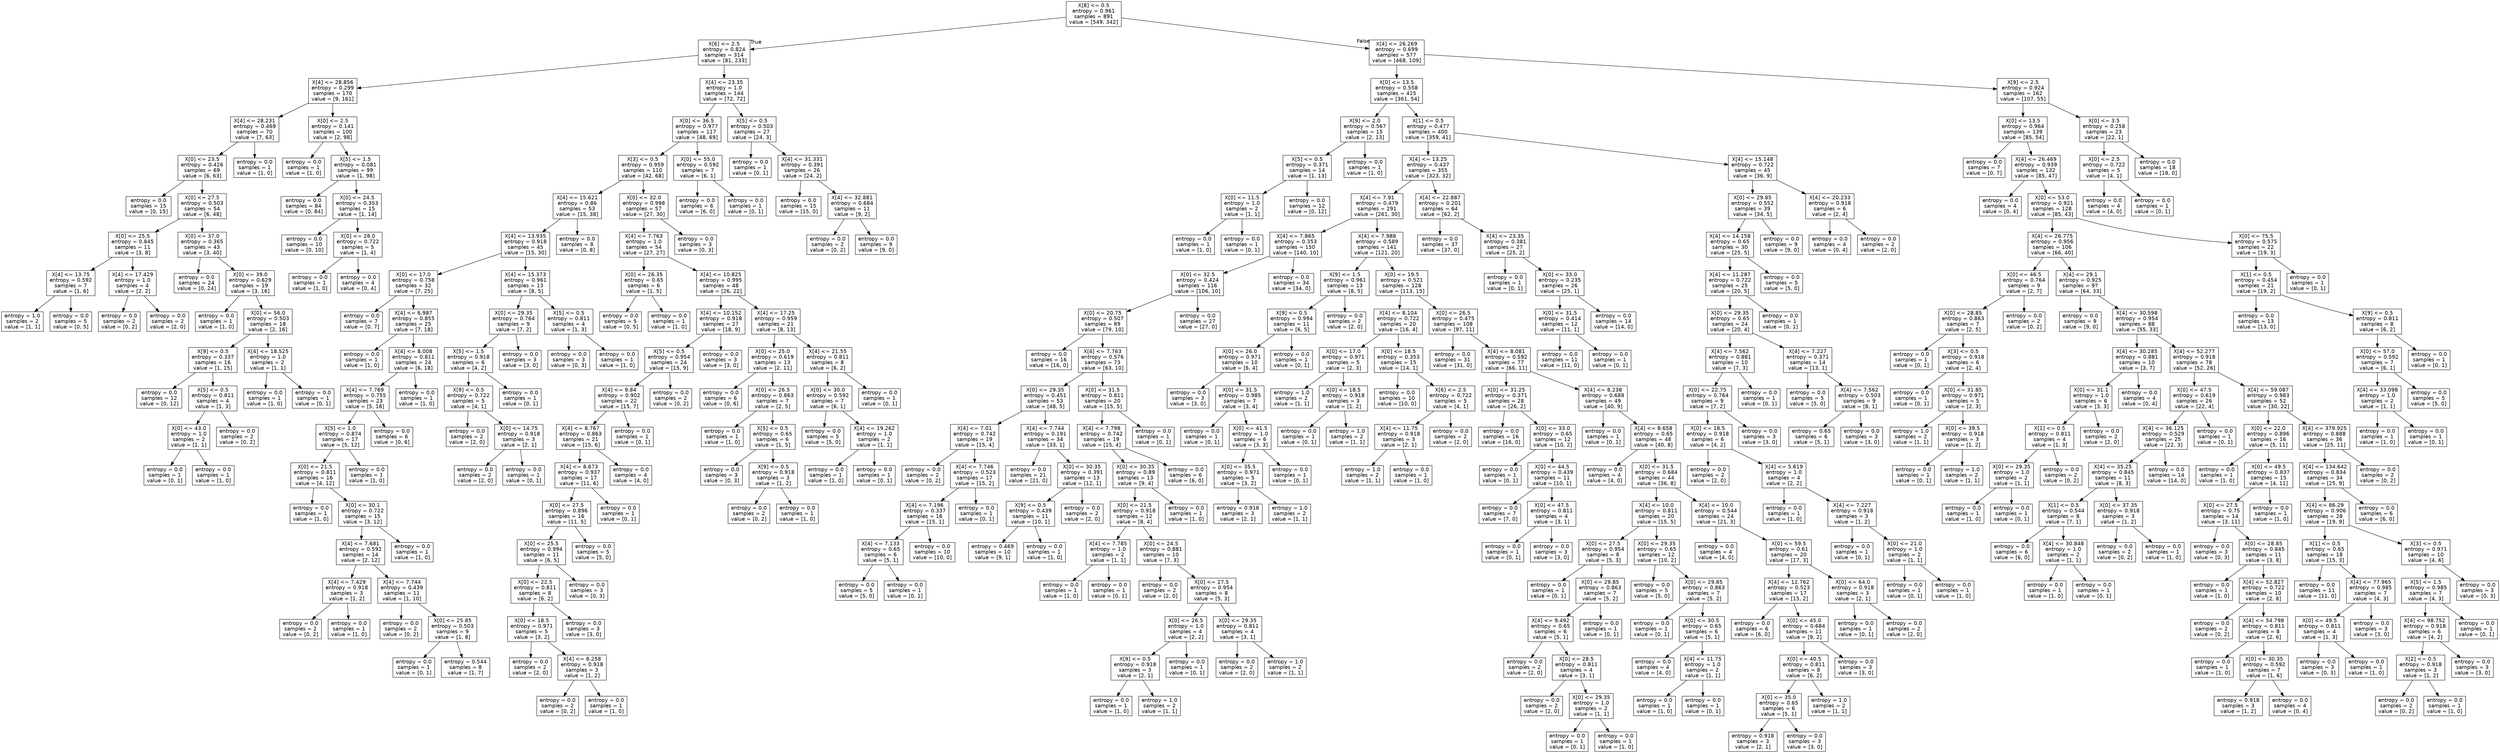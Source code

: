 digraph Tree {
node [shape=box, fontname="helvetica"] ;
edge [fontname="helvetica"] ;
0 [label="X[8] <= 0.5\nentropy = 0.961\nsamples = 891\nvalue = [549, 342]"] ;
1 [label="X[6] <= 2.5\nentropy = 0.824\nsamples = 314\nvalue = [81, 233]"] ;
0 -> 1 [labeldistance=2.5, labelangle=45, headlabel="True"] ;
2 [label="X[4] <= 28.856\nentropy = 0.299\nsamples = 170\nvalue = [9, 161]"] ;
1 -> 2 ;
3 [label="X[4] <= 28.231\nentropy = 0.469\nsamples = 70\nvalue = [7, 63]"] ;
2 -> 3 ;
4 [label="X[0] <= 23.5\nentropy = 0.426\nsamples = 69\nvalue = [6, 63]"] ;
3 -> 4 ;
5 [label="entropy = 0.0\nsamples = 15\nvalue = [0, 15]"] ;
4 -> 5 ;
6 [label="X[0] <= 27.5\nentropy = 0.503\nsamples = 54\nvalue = [6, 48]"] ;
4 -> 6 ;
7 [label="X[0] <= 25.5\nentropy = 0.845\nsamples = 11\nvalue = [3, 8]"] ;
6 -> 7 ;
8 [label="X[4] <= 13.75\nentropy = 0.592\nsamples = 7\nvalue = [1, 6]"] ;
7 -> 8 ;
9 [label="entropy = 1.0\nsamples = 2\nvalue = [1, 1]"] ;
8 -> 9 ;
10 [label="entropy = 0.0\nsamples = 5\nvalue = [0, 5]"] ;
8 -> 10 ;
11 [label="X[4] <= 17.429\nentropy = 1.0\nsamples = 4\nvalue = [2, 2]"] ;
7 -> 11 ;
12 [label="entropy = 0.0\nsamples = 2\nvalue = [0, 2]"] ;
11 -> 12 ;
13 [label="entropy = 0.0\nsamples = 2\nvalue = [2, 0]"] ;
11 -> 13 ;
14 [label="X[0] <= 37.0\nentropy = 0.365\nsamples = 43\nvalue = [3, 40]"] ;
6 -> 14 ;
15 [label="entropy = 0.0\nsamples = 24\nvalue = [0, 24]"] ;
14 -> 15 ;
16 [label="X[0] <= 39.0\nentropy = 0.629\nsamples = 19\nvalue = [3, 16]"] ;
14 -> 16 ;
17 [label="entropy = 0.0\nsamples = 1\nvalue = [1, 0]"] ;
16 -> 17 ;
18 [label="X[0] <= 56.0\nentropy = 0.503\nsamples = 18\nvalue = [2, 16]"] ;
16 -> 18 ;
19 [label="X[9] <= 0.5\nentropy = 0.337\nsamples = 16\nvalue = [1, 15]"] ;
18 -> 19 ;
20 [label="entropy = 0.0\nsamples = 12\nvalue = [0, 12]"] ;
19 -> 20 ;
21 [label="X[5] <= 0.5\nentropy = 0.811\nsamples = 4\nvalue = [1, 3]"] ;
19 -> 21 ;
22 [label="X[0] <= 43.0\nentropy = 1.0\nsamples = 2\nvalue = [1, 1]"] ;
21 -> 22 ;
23 [label="entropy = 0.0\nsamples = 1\nvalue = [0, 1]"] ;
22 -> 23 ;
24 [label="entropy = 0.0\nsamples = 1\nvalue = [1, 0]"] ;
22 -> 24 ;
25 [label="entropy = 0.0\nsamples = 2\nvalue = [0, 2]"] ;
21 -> 25 ;
26 [label="X[4] <= 18.525\nentropy = 1.0\nsamples = 2\nvalue = [1, 1]"] ;
18 -> 26 ;
27 [label="entropy = 0.0\nsamples = 1\nvalue = [1, 0]"] ;
26 -> 27 ;
28 [label="entropy = 0.0\nsamples = 1\nvalue = [0, 1]"] ;
26 -> 28 ;
29 [label="entropy = 0.0\nsamples = 1\nvalue = [1, 0]"] ;
3 -> 29 ;
30 [label="X[0] <= 2.5\nentropy = 0.141\nsamples = 100\nvalue = [2, 98]"] ;
2 -> 30 ;
31 [label="entropy = 0.0\nsamples = 1\nvalue = [1, 0]"] ;
30 -> 31 ;
32 [label="X[5] <= 1.5\nentropy = 0.081\nsamples = 99\nvalue = [1, 98]"] ;
30 -> 32 ;
33 [label="entropy = 0.0\nsamples = 84\nvalue = [0, 84]"] ;
32 -> 33 ;
34 [label="X[0] <= 24.5\nentropy = 0.353\nsamples = 15\nvalue = [1, 14]"] ;
32 -> 34 ;
35 [label="entropy = 0.0\nsamples = 10\nvalue = [0, 10]"] ;
34 -> 35 ;
36 [label="X[0] <= 28.0\nentropy = 0.722\nsamples = 5\nvalue = [1, 4]"] ;
34 -> 36 ;
37 [label="entropy = 0.0\nsamples = 1\nvalue = [1, 0]"] ;
36 -> 37 ;
38 [label="entropy = 0.0\nsamples = 4\nvalue = [0, 4]"] ;
36 -> 38 ;
39 [label="X[4] <= 23.35\nentropy = 1.0\nsamples = 144\nvalue = [72, 72]"] ;
1 -> 39 ;
40 [label="X[0] <= 36.5\nentropy = 0.977\nsamples = 117\nvalue = [48, 69]"] ;
39 -> 40 ;
41 [label="X[3] <= 0.5\nentropy = 0.959\nsamples = 110\nvalue = [42, 68]"] ;
40 -> 41 ;
42 [label="X[4] <= 15.621\nentropy = 0.86\nsamples = 53\nvalue = [15, 38]"] ;
41 -> 42 ;
43 [label="X[4] <= 13.935\nentropy = 0.918\nsamples = 45\nvalue = [15, 30]"] ;
42 -> 43 ;
44 [label="X[0] <= 17.0\nentropy = 0.758\nsamples = 32\nvalue = [7, 25]"] ;
43 -> 44 ;
45 [label="entropy = 0.0\nsamples = 7\nvalue = [0, 7]"] ;
44 -> 45 ;
46 [label="X[4] <= 6.987\nentropy = 0.855\nsamples = 25\nvalue = [7, 18]"] ;
44 -> 46 ;
47 [label="entropy = 0.0\nsamples = 1\nvalue = [1, 0]"] ;
46 -> 47 ;
48 [label="X[4] <= 8.008\nentropy = 0.811\nsamples = 24\nvalue = [6, 18]"] ;
46 -> 48 ;
49 [label="X[4] <= 7.769\nentropy = 0.755\nsamples = 23\nvalue = [5, 18]"] ;
48 -> 49 ;
50 [label="X[5] <= 1.0\nentropy = 0.874\nsamples = 17\nvalue = [5, 12]"] ;
49 -> 50 ;
51 [label="X[0] <= 21.5\nentropy = 0.811\nsamples = 16\nvalue = [4, 12]"] ;
50 -> 51 ;
52 [label="entropy = 0.0\nsamples = 1\nvalue = [1, 0]"] ;
51 -> 52 ;
53 [label="X[0] <= 30.1\nentropy = 0.722\nsamples = 15\nvalue = [3, 12]"] ;
51 -> 53 ;
54 [label="X[4] <= 7.681\nentropy = 0.592\nsamples = 14\nvalue = [2, 12]"] ;
53 -> 54 ;
55 [label="X[4] <= 7.429\nentropy = 0.918\nsamples = 3\nvalue = [1, 2]"] ;
54 -> 55 ;
56 [label="entropy = 0.0\nsamples = 2\nvalue = [0, 2]"] ;
55 -> 56 ;
57 [label="entropy = 0.0\nsamples = 1\nvalue = [1, 0]"] ;
55 -> 57 ;
58 [label="X[4] <= 7.744\nentropy = 0.439\nsamples = 11\nvalue = [1, 10]"] ;
54 -> 58 ;
59 [label="entropy = 0.0\nsamples = 2\nvalue = [0, 2]"] ;
58 -> 59 ;
60 [label="X[0] <= 25.85\nentropy = 0.503\nsamples = 9\nvalue = [1, 8]"] ;
58 -> 60 ;
61 [label="entropy = 0.0\nsamples = 1\nvalue = [0, 1]"] ;
60 -> 61 ;
62 [label="entropy = 0.544\nsamples = 8\nvalue = [1, 7]"] ;
60 -> 62 ;
63 [label="entropy = 0.0\nsamples = 1\nvalue = [1, 0]"] ;
53 -> 63 ;
64 [label="entropy = 0.0\nsamples = 1\nvalue = [1, 0]"] ;
50 -> 64 ;
65 [label="entropy = 0.0\nsamples = 6\nvalue = [0, 6]"] ;
49 -> 65 ;
66 [label="entropy = 0.0\nsamples = 1\nvalue = [1, 0]"] ;
48 -> 66 ;
67 [label="X[4] <= 15.373\nentropy = 0.961\nsamples = 13\nvalue = [8, 5]"] ;
43 -> 67 ;
68 [label="X[0] <= 29.35\nentropy = 0.764\nsamples = 9\nvalue = [7, 2]"] ;
67 -> 68 ;
69 [label="X[5] <= 1.5\nentropy = 0.918\nsamples = 6\nvalue = [4, 2]"] ;
68 -> 69 ;
70 [label="X[9] <= 0.5\nentropy = 0.722\nsamples = 5\nvalue = [4, 1]"] ;
69 -> 70 ;
71 [label="entropy = 0.0\nsamples = 2\nvalue = [2, 0]"] ;
70 -> 71 ;
72 [label="X[0] <= 14.75\nentropy = 0.918\nsamples = 3\nvalue = [2, 1]"] ;
70 -> 72 ;
73 [label="entropy = 0.0\nsamples = 2\nvalue = [2, 0]"] ;
72 -> 73 ;
74 [label="entropy = 0.0\nsamples = 1\nvalue = [0, 1]"] ;
72 -> 74 ;
75 [label="entropy = 0.0\nsamples = 1\nvalue = [0, 1]"] ;
69 -> 75 ;
76 [label="entropy = 0.0\nsamples = 3\nvalue = [3, 0]"] ;
68 -> 76 ;
77 [label="X[5] <= 0.5\nentropy = 0.811\nsamples = 4\nvalue = [1, 3]"] ;
67 -> 77 ;
78 [label="entropy = 0.0\nsamples = 3\nvalue = [0, 3]"] ;
77 -> 78 ;
79 [label="entropy = 0.0\nsamples = 1\nvalue = [1, 0]"] ;
77 -> 79 ;
80 [label="entropy = 0.0\nsamples = 8\nvalue = [0, 8]"] ;
42 -> 80 ;
81 [label="X[0] <= 32.0\nentropy = 0.998\nsamples = 57\nvalue = [27, 30]"] ;
41 -> 81 ;
82 [label="X[4] <= 7.763\nentropy = 1.0\nsamples = 54\nvalue = [27, 27]"] ;
81 -> 82 ;
83 [label="X[0] <= 26.35\nentropy = 0.65\nsamples = 6\nvalue = [1, 5]"] ;
82 -> 83 ;
84 [label="entropy = 0.0\nsamples = 5\nvalue = [0, 5]"] ;
83 -> 84 ;
85 [label="entropy = 0.0\nsamples = 1\nvalue = [1, 0]"] ;
83 -> 85 ;
86 [label="X[4] <= 10.825\nentropy = 0.995\nsamples = 48\nvalue = [26, 22]"] ;
82 -> 86 ;
87 [label="X[4] <= 10.152\nentropy = 0.918\nsamples = 27\nvalue = [18, 9]"] ;
86 -> 87 ;
88 [label="X[5] <= 0.5\nentropy = 0.954\nsamples = 24\nvalue = [15, 9]"] ;
87 -> 88 ;
89 [label="X[4] <= 9.84\nentropy = 0.902\nsamples = 22\nvalue = [15, 7]"] ;
88 -> 89 ;
90 [label="X[4] <= 8.767\nentropy = 0.863\nsamples = 21\nvalue = [15, 6]"] ;
89 -> 90 ;
91 [label="X[4] <= 8.673\nentropy = 0.937\nsamples = 17\nvalue = [11, 6]"] ;
90 -> 91 ;
92 [label="X[0] <= 27.5\nentropy = 0.896\nsamples = 16\nvalue = [11, 5]"] ;
91 -> 92 ;
93 [label="X[0] <= 25.5\nentropy = 0.994\nsamples = 11\nvalue = [6, 5]"] ;
92 -> 93 ;
94 [label="X[0] <= 22.5\nentropy = 0.811\nsamples = 8\nvalue = [6, 2]"] ;
93 -> 94 ;
95 [label="X[0] <= 18.5\nentropy = 0.971\nsamples = 5\nvalue = [3, 2]"] ;
94 -> 95 ;
96 [label="entropy = 0.0\nsamples = 2\nvalue = [2, 0]"] ;
95 -> 96 ;
97 [label="X[4] <= 8.258\nentropy = 0.918\nsamples = 3\nvalue = [1, 2]"] ;
95 -> 97 ;
98 [label="entropy = 0.0\nsamples = 2\nvalue = [0, 2]"] ;
97 -> 98 ;
99 [label="entropy = 0.0\nsamples = 1\nvalue = [1, 0]"] ;
97 -> 99 ;
100 [label="entropy = 0.0\nsamples = 3\nvalue = [3, 0]"] ;
94 -> 100 ;
101 [label="entropy = 0.0\nsamples = 3\nvalue = [0, 3]"] ;
93 -> 101 ;
102 [label="entropy = 0.0\nsamples = 5\nvalue = [5, 0]"] ;
92 -> 102 ;
103 [label="entropy = 0.0\nsamples = 1\nvalue = [0, 1]"] ;
91 -> 103 ;
104 [label="entropy = 0.0\nsamples = 4\nvalue = [4, 0]"] ;
90 -> 104 ;
105 [label="entropy = 0.0\nsamples = 1\nvalue = [0, 1]"] ;
89 -> 105 ;
106 [label="entropy = 0.0\nsamples = 2\nvalue = [0, 2]"] ;
88 -> 106 ;
107 [label="entropy = 0.0\nsamples = 3\nvalue = [3, 0]"] ;
87 -> 107 ;
108 [label="X[4] <= 17.25\nentropy = 0.959\nsamples = 21\nvalue = [8, 13]"] ;
86 -> 108 ;
109 [label="X[0] <= 25.0\nentropy = 0.619\nsamples = 13\nvalue = [2, 11]"] ;
108 -> 109 ;
110 [label="entropy = 0.0\nsamples = 6\nvalue = [0, 6]"] ;
109 -> 110 ;
111 [label="X[0] <= 26.5\nentropy = 0.863\nsamples = 7\nvalue = [2, 5]"] ;
109 -> 111 ;
112 [label="entropy = 0.0\nsamples = 1\nvalue = [1, 0]"] ;
111 -> 112 ;
113 [label="X[5] <= 0.5\nentropy = 0.65\nsamples = 6\nvalue = [1, 5]"] ;
111 -> 113 ;
114 [label="entropy = 0.0\nsamples = 3\nvalue = [0, 3]"] ;
113 -> 114 ;
115 [label="X[9] <= 0.5\nentropy = 0.918\nsamples = 3\nvalue = [1, 2]"] ;
113 -> 115 ;
116 [label="entropy = 0.0\nsamples = 2\nvalue = [0, 2]"] ;
115 -> 116 ;
117 [label="entropy = 0.0\nsamples = 1\nvalue = [1, 0]"] ;
115 -> 117 ;
118 [label="X[4] <= 21.55\nentropy = 0.811\nsamples = 8\nvalue = [6, 2]"] ;
108 -> 118 ;
119 [label="X[0] <= 30.0\nentropy = 0.592\nsamples = 7\nvalue = [6, 1]"] ;
118 -> 119 ;
120 [label="entropy = 0.0\nsamples = 5\nvalue = [5, 0]"] ;
119 -> 120 ;
121 [label="X[4] <= 19.262\nentropy = 1.0\nsamples = 2\nvalue = [1, 1]"] ;
119 -> 121 ;
122 [label="entropy = 0.0\nsamples = 1\nvalue = [1, 0]"] ;
121 -> 122 ;
123 [label="entropy = 0.0\nsamples = 1\nvalue = [0, 1]"] ;
121 -> 123 ;
124 [label="entropy = 0.0\nsamples = 1\nvalue = [0, 1]"] ;
118 -> 124 ;
125 [label="entropy = 0.0\nsamples = 3\nvalue = [0, 3]"] ;
81 -> 125 ;
126 [label="X[0] <= 55.0\nentropy = 0.592\nsamples = 7\nvalue = [6, 1]"] ;
40 -> 126 ;
127 [label="entropy = 0.0\nsamples = 6\nvalue = [6, 0]"] ;
126 -> 127 ;
128 [label="entropy = 0.0\nsamples = 1\nvalue = [0, 1]"] ;
126 -> 128 ;
129 [label="X[5] <= 0.5\nentropy = 0.503\nsamples = 27\nvalue = [24, 3]"] ;
39 -> 129 ;
130 [label="entropy = 0.0\nsamples = 1\nvalue = [0, 1]"] ;
129 -> 130 ;
131 [label="X[4] <= 31.331\nentropy = 0.391\nsamples = 26\nvalue = [24, 2]"] ;
129 -> 131 ;
132 [label="entropy = 0.0\nsamples = 15\nvalue = [15, 0]"] ;
131 -> 132 ;
133 [label="X[4] <= 32.881\nentropy = 0.684\nsamples = 11\nvalue = [9, 2]"] ;
131 -> 133 ;
134 [label="entropy = 0.0\nsamples = 2\nvalue = [0, 2]"] ;
133 -> 134 ;
135 [label="entropy = 0.0\nsamples = 9\nvalue = [9, 0]"] ;
133 -> 135 ;
136 [label="X[4] <= 26.269\nentropy = 0.699\nsamples = 577\nvalue = [468, 109]"] ;
0 -> 136 [labeldistance=2.5, labelangle=-45, headlabel="False"] ;
137 [label="X[0] <= 13.5\nentropy = 0.558\nsamples = 415\nvalue = [361, 54]"] ;
136 -> 137 ;
138 [label="X[9] <= 2.0\nentropy = 0.567\nsamples = 15\nvalue = [2, 13]"] ;
137 -> 138 ;
139 [label="X[5] <= 0.5\nentropy = 0.371\nsamples = 14\nvalue = [1, 13]"] ;
138 -> 139 ;
140 [label="X[0] <= 11.5\nentropy = 1.0\nsamples = 2\nvalue = [1, 1]"] ;
139 -> 140 ;
141 [label="entropy = 0.0\nsamples = 1\nvalue = [1, 0]"] ;
140 -> 141 ;
142 [label="entropy = 0.0\nsamples = 1\nvalue = [0, 1]"] ;
140 -> 142 ;
143 [label="entropy = 0.0\nsamples = 12\nvalue = [0, 12]"] ;
139 -> 143 ;
144 [label="entropy = 0.0\nsamples = 1\nvalue = [1, 0]"] ;
138 -> 144 ;
145 [label="X[1] <= 0.5\nentropy = 0.477\nsamples = 400\nvalue = [359, 41]"] ;
137 -> 145 ;
146 [label="X[4] <= 13.25\nentropy = 0.437\nsamples = 355\nvalue = [323, 32]"] ;
145 -> 146 ;
147 [label="X[4] <= 7.91\nentropy = 0.479\nsamples = 291\nvalue = [261, 30]"] ;
146 -> 147 ;
148 [label="X[4] <= 7.865\nentropy = 0.353\nsamples = 150\nvalue = [140, 10]"] ;
147 -> 148 ;
149 [label="X[0] <= 32.5\nentropy = 0.424\nsamples = 116\nvalue = [106, 10]"] ;
148 -> 149 ;
150 [label="X[0] <= 20.75\nentropy = 0.507\nsamples = 89\nvalue = [79, 10]"] ;
149 -> 150 ;
151 [label="entropy = 0.0\nsamples = 16\nvalue = [16, 0]"] ;
150 -> 151 ;
152 [label="X[4] <= 7.763\nentropy = 0.576\nsamples = 73\nvalue = [63, 10]"] ;
150 -> 152 ;
153 [label="X[0] <= 29.35\nentropy = 0.451\nsamples = 53\nvalue = [48, 5]"] ;
152 -> 153 ;
154 [label="X[4] <= 7.01\nentropy = 0.742\nsamples = 19\nvalue = [15, 4]"] ;
153 -> 154 ;
155 [label="entropy = 0.0\nsamples = 2\nvalue = [0, 2]"] ;
154 -> 155 ;
156 [label="X[4] <= 7.746\nentropy = 0.523\nsamples = 17\nvalue = [15, 2]"] ;
154 -> 156 ;
157 [label="X[4] <= 7.196\nentropy = 0.337\nsamples = 16\nvalue = [15, 1]"] ;
156 -> 157 ;
158 [label="X[4] <= 7.133\nentropy = 0.65\nsamples = 6\nvalue = [5, 1]"] ;
157 -> 158 ;
159 [label="entropy = 0.0\nsamples = 5\nvalue = [5, 0]"] ;
158 -> 159 ;
160 [label="entropy = 0.0\nsamples = 1\nvalue = [0, 1]"] ;
158 -> 160 ;
161 [label="entropy = 0.0\nsamples = 10\nvalue = [10, 0]"] ;
157 -> 161 ;
162 [label="entropy = 0.0\nsamples = 1\nvalue = [0, 1]"] ;
156 -> 162 ;
163 [label="X[4] <= 7.744\nentropy = 0.191\nsamples = 34\nvalue = [33, 1]"] ;
153 -> 163 ;
164 [label="entropy = 0.0\nsamples = 21\nvalue = [21, 0]"] ;
163 -> 164 ;
165 [label="X[0] <= 30.35\nentropy = 0.391\nsamples = 13\nvalue = [12, 1]"] ;
163 -> 165 ;
166 [label="X[9] <= 0.5\nentropy = 0.439\nsamples = 11\nvalue = [10, 1]"] ;
165 -> 166 ;
167 [label="entropy = 0.469\nsamples = 10\nvalue = [9, 1]"] ;
166 -> 167 ;
168 [label="entropy = 0.0\nsamples = 1\nvalue = [1, 0]"] ;
166 -> 168 ;
169 [label="entropy = 0.0\nsamples = 2\nvalue = [2, 0]"] ;
165 -> 169 ;
170 [label="X[0] <= 31.5\nentropy = 0.811\nsamples = 20\nvalue = [15, 5]"] ;
152 -> 170 ;
171 [label="X[4] <= 7.798\nentropy = 0.742\nsamples = 19\nvalue = [15, 4]"] ;
170 -> 171 ;
172 [label="X[0] <= 30.35\nentropy = 0.89\nsamples = 13\nvalue = [9, 4]"] ;
171 -> 172 ;
173 [label="X[0] <= 21.5\nentropy = 0.918\nsamples = 12\nvalue = [8, 4]"] ;
172 -> 173 ;
174 [label="X[4] <= 7.785\nentropy = 1.0\nsamples = 2\nvalue = [1, 1]"] ;
173 -> 174 ;
175 [label="entropy = 0.0\nsamples = 1\nvalue = [1, 0]"] ;
174 -> 175 ;
176 [label="entropy = 0.0\nsamples = 1\nvalue = [0, 1]"] ;
174 -> 176 ;
177 [label="X[0] <= 24.5\nentropy = 0.881\nsamples = 10\nvalue = [7, 3]"] ;
173 -> 177 ;
178 [label="entropy = 0.0\nsamples = 2\nvalue = [2, 0]"] ;
177 -> 178 ;
179 [label="X[0] <= 27.5\nentropy = 0.954\nsamples = 8\nvalue = [5, 3]"] ;
177 -> 179 ;
180 [label="X[0] <= 26.5\nentropy = 1.0\nsamples = 4\nvalue = [2, 2]"] ;
179 -> 180 ;
181 [label="X[9] <= 0.5\nentropy = 0.918\nsamples = 3\nvalue = [2, 1]"] ;
180 -> 181 ;
182 [label="entropy = 0.0\nsamples = 1\nvalue = [1, 0]"] ;
181 -> 182 ;
183 [label="entropy = 1.0\nsamples = 2\nvalue = [1, 1]"] ;
181 -> 183 ;
184 [label="entropy = 0.0\nsamples = 1\nvalue = [0, 1]"] ;
180 -> 184 ;
185 [label="X[0] <= 29.35\nentropy = 0.811\nsamples = 4\nvalue = [3, 1]"] ;
179 -> 185 ;
186 [label="entropy = 0.0\nsamples = 2\nvalue = [2, 0]"] ;
185 -> 186 ;
187 [label="entropy = 1.0\nsamples = 2\nvalue = [1, 1]"] ;
185 -> 187 ;
188 [label="entropy = 0.0\nsamples = 1\nvalue = [1, 0]"] ;
172 -> 188 ;
189 [label="entropy = 0.0\nsamples = 6\nvalue = [6, 0]"] ;
171 -> 189 ;
190 [label="entropy = 0.0\nsamples = 1\nvalue = [0, 1]"] ;
170 -> 190 ;
191 [label="entropy = 0.0\nsamples = 27\nvalue = [27, 0]"] ;
149 -> 191 ;
192 [label="entropy = 0.0\nsamples = 34\nvalue = [34, 0]"] ;
148 -> 192 ;
193 [label="X[4] <= 7.988\nentropy = 0.589\nsamples = 141\nvalue = [121, 20]"] ;
147 -> 193 ;
194 [label="X[9] <= 1.5\nentropy = 0.961\nsamples = 13\nvalue = [8, 5]"] ;
193 -> 194 ;
195 [label="X[9] <= 0.5\nentropy = 0.994\nsamples = 11\nvalue = [6, 5]"] ;
194 -> 195 ;
196 [label="X[0] <= 26.0\nentropy = 0.971\nsamples = 10\nvalue = [6, 4]"] ;
195 -> 196 ;
197 [label="entropy = 0.0\nsamples = 3\nvalue = [3, 0]"] ;
196 -> 197 ;
198 [label="X[0] <= 31.5\nentropy = 0.985\nsamples = 7\nvalue = [3, 4]"] ;
196 -> 198 ;
199 [label="entropy = 0.0\nsamples = 1\nvalue = [0, 1]"] ;
198 -> 199 ;
200 [label="X[0] <= 41.5\nentropy = 1.0\nsamples = 6\nvalue = [3, 3]"] ;
198 -> 200 ;
201 [label="X[0] <= 35.5\nentropy = 0.971\nsamples = 5\nvalue = [3, 2]"] ;
200 -> 201 ;
202 [label="entropy = 0.918\nsamples = 3\nvalue = [2, 1]"] ;
201 -> 202 ;
203 [label="entropy = 1.0\nsamples = 2\nvalue = [1, 1]"] ;
201 -> 203 ;
204 [label="entropy = 0.0\nsamples = 1\nvalue = [0, 1]"] ;
200 -> 204 ;
205 [label="entropy = 0.0\nsamples = 1\nvalue = [0, 1]"] ;
195 -> 205 ;
206 [label="entropy = 0.0\nsamples = 2\nvalue = [2, 0]"] ;
194 -> 206 ;
207 [label="X[0] <= 19.5\nentropy = 0.521\nsamples = 128\nvalue = [113, 15]"] ;
193 -> 207 ;
208 [label="X[4] <= 8.104\nentropy = 0.722\nsamples = 20\nvalue = [16, 4]"] ;
207 -> 208 ;
209 [label="X[0] <= 17.0\nentropy = 0.971\nsamples = 5\nvalue = [2, 3]"] ;
208 -> 209 ;
210 [label="entropy = 1.0\nsamples = 2\nvalue = [1, 1]"] ;
209 -> 210 ;
211 [label="X[0] <= 18.5\nentropy = 0.918\nsamples = 3\nvalue = [1, 2]"] ;
209 -> 211 ;
212 [label="entropy = 0.0\nsamples = 1\nvalue = [0, 1]"] ;
211 -> 212 ;
213 [label="entropy = 1.0\nsamples = 2\nvalue = [1, 1]"] ;
211 -> 213 ;
214 [label="X[0] <= 18.5\nentropy = 0.353\nsamples = 15\nvalue = [14, 1]"] ;
208 -> 214 ;
215 [label="entropy = 0.0\nsamples = 10\nvalue = [10, 0]"] ;
214 -> 215 ;
216 [label="X[6] <= 2.5\nentropy = 0.722\nsamples = 5\nvalue = [4, 1]"] ;
214 -> 216 ;
217 [label="X[4] <= 11.75\nentropy = 0.918\nsamples = 3\nvalue = [2, 1]"] ;
216 -> 217 ;
218 [label="entropy = 1.0\nsamples = 2\nvalue = [1, 1]"] ;
217 -> 218 ;
219 [label="entropy = 0.0\nsamples = 1\nvalue = [1, 0]"] ;
217 -> 219 ;
220 [label="entropy = 0.0\nsamples = 2\nvalue = [2, 0]"] ;
216 -> 220 ;
221 [label="X[0] <= 26.5\nentropy = 0.475\nsamples = 108\nvalue = [97, 11]"] ;
207 -> 221 ;
222 [label="entropy = 0.0\nsamples = 31\nvalue = [31, 0]"] ;
221 -> 222 ;
223 [label="X[4] <= 8.081\nentropy = 0.592\nsamples = 77\nvalue = [66, 11]"] ;
221 -> 223 ;
224 [label="X[0] <= 31.25\nentropy = 0.371\nsamples = 28\nvalue = [26, 2]"] ;
223 -> 224 ;
225 [label="entropy = 0.0\nsamples = 16\nvalue = [16, 0]"] ;
224 -> 225 ;
226 [label="X[0] <= 33.0\nentropy = 0.65\nsamples = 12\nvalue = [10, 2]"] ;
224 -> 226 ;
227 [label="entropy = 0.0\nsamples = 1\nvalue = [0, 1]"] ;
226 -> 227 ;
228 [label="X[0] <= 44.5\nentropy = 0.439\nsamples = 11\nvalue = [10, 1]"] ;
226 -> 228 ;
229 [label="entropy = 0.0\nsamples = 7\nvalue = [7, 0]"] ;
228 -> 229 ;
230 [label="X[0] <= 47.5\nentropy = 0.811\nsamples = 4\nvalue = [3, 1]"] ;
228 -> 230 ;
231 [label="entropy = 0.0\nsamples = 1\nvalue = [0, 1]"] ;
230 -> 231 ;
232 [label="entropy = 0.0\nsamples = 3\nvalue = [3, 0]"] ;
230 -> 232 ;
233 [label="X[4] <= 8.238\nentropy = 0.688\nsamples = 49\nvalue = [40, 9]"] ;
223 -> 233 ;
234 [label="entropy = 0.0\nsamples = 1\nvalue = [0, 1]"] ;
233 -> 234 ;
235 [label="X[4] <= 8.658\nentropy = 0.65\nsamples = 48\nvalue = [40, 8]"] ;
233 -> 235 ;
236 [label="entropy = 0.0\nsamples = 4\nvalue = [4, 0]"] ;
235 -> 236 ;
237 [label="X[0] <= 31.5\nentropy = 0.684\nsamples = 44\nvalue = [36, 8]"] ;
235 -> 237 ;
238 [label="X[4] <= 10.0\nentropy = 0.811\nsamples = 20\nvalue = [15, 5]"] ;
237 -> 238 ;
239 [label="X[0] <= 27.5\nentropy = 0.954\nsamples = 8\nvalue = [5, 3]"] ;
238 -> 239 ;
240 [label="entropy = 0.0\nsamples = 1\nvalue = [0, 1]"] ;
239 -> 240 ;
241 [label="X[0] <= 29.85\nentropy = 0.863\nsamples = 7\nvalue = [5, 2]"] ;
239 -> 241 ;
242 [label="X[4] <= 9.492\nentropy = 0.65\nsamples = 6\nvalue = [5, 1]"] ;
241 -> 242 ;
243 [label="entropy = 0.0\nsamples = 2\nvalue = [2, 0]"] ;
242 -> 243 ;
244 [label="X[0] <= 28.5\nentropy = 0.811\nsamples = 4\nvalue = [3, 1]"] ;
242 -> 244 ;
245 [label="entropy = 0.0\nsamples = 2\nvalue = [2, 0]"] ;
244 -> 245 ;
246 [label="X[0] <= 29.35\nentropy = 1.0\nsamples = 2\nvalue = [1, 1]"] ;
244 -> 246 ;
247 [label="entropy = 0.0\nsamples = 1\nvalue = [0, 1]"] ;
246 -> 247 ;
248 [label="entropy = 0.0\nsamples = 1\nvalue = [1, 0]"] ;
246 -> 248 ;
249 [label="entropy = 0.0\nsamples = 1\nvalue = [0, 1]"] ;
241 -> 249 ;
250 [label="X[0] <= 29.35\nentropy = 0.65\nsamples = 12\nvalue = [10, 2]"] ;
238 -> 250 ;
251 [label="entropy = 0.0\nsamples = 5\nvalue = [5, 0]"] ;
250 -> 251 ;
252 [label="X[0] <= 29.85\nentropy = 0.863\nsamples = 7\nvalue = [5, 2]"] ;
250 -> 252 ;
253 [label="entropy = 0.0\nsamples = 1\nvalue = [0, 1]"] ;
252 -> 253 ;
254 [label="X[0] <= 30.5\nentropy = 0.65\nsamples = 6\nvalue = [5, 1]"] ;
252 -> 254 ;
255 [label="entropy = 0.0\nsamples = 4\nvalue = [4, 0]"] ;
254 -> 255 ;
256 [label="X[4] <= 11.75\nentropy = 1.0\nsamples = 2\nvalue = [1, 1]"] ;
254 -> 256 ;
257 [label="entropy = 0.0\nsamples = 1\nvalue = [1, 0]"] ;
256 -> 257 ;
258 [label="entropy = 0.0\nsamples = 1\nvalue = [0, 1]"] ;
256 -> 258 ;
259 [label="X[4] <= 10.0\nentropy = 0.544\nsamples = 24\nvalue = [21, 3]"] ;
237 -> 259 ;
260 [label="entropy = 0.0\nsamples = 4\nvalue = [4, 0]"] ;
259 -> 260 ;
261 [label="X[0] <= 59.5\nentropy = 0.61\nsamples = 20\nvalue = [17, 3]"] ;
259 -> 261 ;
262 [label="X[4] <= 12.762\nentropy = 0.523\nsamples = 17\nvalue = [15, 2]"] ;
261 -> 262 ;
263 [label="entropy = 0.0\nsamples = 6\nvalue = [6, 0]"] ;
262 -> 263 ;
264 [label="X[0] <= 45.0\nentropy = 0.684\nsamples = 11\nvalue = [9, 2]"] ;
262 -> 264 ;
265 [label="X[0] <= 40.5\nentropy = 0.811\nsamples = 8\nvalue = [6, 2]"] ;
264 -> 265 ;
266 [label="X[0] <= 35.0\nentropy = 0.65\nsamples = 6\nvalue = [5, 1]"] ;
265 -> 266 ;
267 [label="entropy = 0.918\nsamples = 3\nvalue = [2, 1]"] ;
266 -> 267 ;
268 [label="entropy = 0.0\nsamples = 3\nvalue = [3, 0]"] ;
266 -> 268 ;
269 [label="entropy = 1.0\nsamples = 2\nvalue = [1, 1]"] ;
265 -> 269 ;
270 [label="entropy = 0.0\nsamples = 3\nvalue = [3, 0]"] ;
264 -> 270 ;
271 [label="X[0] <= 64.0\nentropy = 0.918\nsamples = 3\nvalue = [2, 1]"] ;
261 -> 271 ;
272 [label="entropy = 0.0\nsamples = 1\nvalue = [0, 1]"] ;
271 -> 272 ;
273 [label="entropy = 0.0\nsamples = 2\nvalue = [2, 0]"] ;
271 -> 273 ;
274 [label="X[4] <= 22.887\nentropy = 0.201\nsamples = 64\nvalue = [62, 2]"] ;
146 -> 274 ;
275 [label="entropy = 0.0\nsamples = 37\nvalue = [37, 0]"] ;
274 -> 275 ;
276 [label="X[4] <= 23.35\nentropy = 0.381\nsamples = 27\nvalue = [25, 2]"] ;
274 -> 276 ;
277 [label="entropy = 0.0\nsamples = 1\nvalue = [0, 1]"] ;
276 -> 277 ;
278 [label="X[0] <= 33.0\nentropy = 0.235\nsamples = 26\nvalue = [25, 1]"] ;
276 -> 278 ;
279 [label="X[0] <= 31.5\nentropy = 0.414\nsamples = 12\nvalue = [11, 1]"] ;
278 -> 279 ;
280 [label="entropy = 0.0\nsamples = 11\nvalue = [11, 0]"] ;
279 -> 280 ;
281 [label="entropy = 0.0\nsamples = 1\nvalue = [0, 1]"] ;
279 -> 281 ;
282 [label="entropy = 0.0\nsamples = 14\nvalue = [14, 0]"] ;
278 -> 282 ;
283 [label="X[4] <= 15.148\nentropy = 0.722\nsamples = 45\nvalue = [36, 9]"] ;
145 -> 283 ;
284 [label="X[0] <= 29.85\nentropy = 0.552\nsamples = 39\nvalue = [34, 5]"] ;
283 -> 284 ;
285 [label="X[4] <= 14.158\nentropy = 0.65\nsamples = 30\nvalue = [25, 5]"] ;
284 -> 285 ;
286 [label="X[4] <= 11.287\nentropy = 0.722\nsamples = 25\nvalue = [20, 5]"] ;
285 -> 286 ;
287 [label="X[0] <= 29.35\nentropy = 0.65\nsamples = 24\nvalue = [20, 4]"] ;
286 -> 287 ;
288 [label="X[4] <= 7.562\nentropy = 0.881\nsamples = 10\nvalue = [7, 3]"] ;
287 -> 288 ;
289 [label="X[0] <= 22.75\nentropy = 0.764\nsamples = 9\nvalue = [7, 2]"] ;
288 -> 289 ;
290 [label="X[0] <= 18.5\nentropy = 0.918\nsamples = 6\nvalue = [4, 2]"] ;
289 -> 290 ;
291 [label="entropy = 0.0\nsamples = 2\nvalue = [2, 0]"] ;
290 -> 291 ;
292 [label="X[4] <= 5.619\nentropy = 1.0\nsamples = 4\nvalue = [2, 2]"] ;
290 -> 292 ;
293 [label="entropy = 0.0\nsamples = 1\nvalue = [1, 0]"] ;
292 -> 293 ;
294 [label="X[4] <= 7.227\nentropy = 0.918\nsamples = 3\nvalue = [1, 2]"] ;
292 -> 294 ;
295 [label="entropy = 0.0\nsamples = 1\nvalue = [0, 1]"] ;
294 -> 295 ;
296 [label="X[0] <= 21.0\nentropy = 1.0\nsamples = 2\nvalue = [1, 1]"] ;
294 -> 296 ;
297 [label="entropy = 0.0\nsamples = 1\nvalue = [0, 1]"] ;
296 -> 297 ;
298 [label="entropy = 0.0\nsamples = 1\nvalue = [1, 0]"] ;
296 -> 298 ;
299 [label="entropy = 0.0\nsamples = 3\nvalue = [3, 0]"] ;
289 -> 299 ;
300 [label="entropy = 0.0\nsamples = 1\nvalue = [0, 1]"] ;
288 -> 300 ;
301 [label="X[4] <= 7.227\nentropy = 0.371\nsamples = 14\nvalue = [13, 1]"] ;
287 -> 301 ;
302 [label="entropy = 0.0\nsamples = 5\nvalue = [5, 0]"] ;
301 -> 302 ;
303 [label="X[4] <= 7.562\nentropy = 0.503\nsamples = 9\nvalue = [8, 1]"] ;
301 -> 303 ;
304 [label="entropy = 0.65\nsamples = 6\nvalue = [5, 1]"] ;
303 -> 304 ;
305 [label="entropy = 0.0\nsamples = 3\nvalue = [3, 0]"] ;
303 -> 305 ;
306 [label="entropy = 0.0\nsamples = 1\nvalue = [0, 1]"] ;
286 -> 306 ;
307 [label="entropy = 0.0\nsamples = 5\nvalue = [5, 0]"] ;
285 -> 307 ;
308 [label="entropy = 0.0\nsamples = 9\nvalue = [9, 0]"] ;
284 -> 308 ;
309 [label="X[4] <= 20.233\nentropy = 0.918\nsamples = 6\nvalue = [2, 4]"] ;
283 -> 309 ;
310 [label="entropy = 0.0\nsamples = 4\nvalue = [0, 4]"] ;
309 -> 310 ;
311 [label="entropy = 0.0\nsamples = 2\nvalue = [2, 0]"] ;
309 -> 311 ;
312 [label="X[9] <= 2.5\nentropy = 0.924\nsamples = 162\nvalue = [107, 55]"] ;
136 -> 312 ;
313 [label="X[0] <= 13.5\nentropy = 0.964\nsamples = 139\nvalue = [85, 54]"] ;
312 -> 313 ;
314 [label="entropy = 0.0\nsamples = 7\nvalue = [0, 7]"] ;
313 -> 314 ;
315 [label="X[4] <= 26.469\nentropy = 0.939\nsamples = 132\nvalue = [85, 47]"] ;
313 -> 315 ;
316 [label="entropy = 0.0\nsamples = 4\nvalue = [0, 4]"] ;
315 -> 316 ;
317 [label="X[0] <= 53.0\nentropy = 0.921\nsamples = 128\nvalue = [85, 43]"] ;
315 -> 317 ;
318 [label="X[4] <= 26.775\nentropy = 0.956\nsamples = 106\nvalue = [66, 40]"] ;
317 -> 318 ;
319 [label="X[0] <= 46.5\nentropy = 0.764\nsamples = 9\nvalue = [2, 7]"] ;
318 -> 319 ;
320 [label="X[0] <= 28.85\nentropy = 0.863\nsamples = 7\nvalue = [2, 5]"] ;
319 -> 320 ;
321 [label="entropy = 0.0\nsamples = 1\nvalue = [0, 1]"] ;
320 -> 321 ;
322 [label="X[3] <= 0.5\nentropy = 0.918\nsamples = 6\nvalue = [2, 4]"] ;
320 -> 322 ;
323 [label="entropy = 0.0\nsamples = 1\nvalue = [0, 1]"] ;
322 -> 323 ;
324 [label="X[0] <= 31.85\nentropy = 0.971\nsamples = 5\nvalue = [2, 3]"] ;
322 -> 324 ;
325 [label="entropy = 1.0\nsamples = 2\nvalue = [1, 1]"] ;
324 -> 325 ;
326 [label="X[0] <= 39.5\nentropy = 0.918\nsamples = 3\nvalue = [1, 2]"] ;
324 -> 326 ;
327 [label="entropy = 0.0\nsamples = 1\nvalue = [0, 1]"] ;
326 -> 327 ;
328 [label="entropy = 1.0\nsamples = 2\nvalue = [1, 1]"] ;
326 -> 328 ;
329 [label="entropy = 0.0\nsamples = 2\nvalue = [0, 2]"] ;
319 -> 329 ;
330 [label="X[4] <= 29.1\nentropy = 0.925\nsamples = 97\nvalue = [64, 33]"] ;
318 -> 330 ;
331 [label="entropy = 0.0\nsamples = 9\nvalue = [9, 0]"] ;
330 -> 331 ;
332 [label="X[4] <= 30.598\nentropy = 0.954\nsamples = 88\nvalue = [55, 33]"] ;
330 -> 332 ;
333 [label="X[4] <= 30.285\nentropy = 0.881\nsamples = 10\nvalue = [3, 7]"] ;
332 -> 333 ;
334 [label="X[0] <= 31.1\nentropy = 1.0\nsamples = 6\nvalue = [3, 3]"] ;
333 -> 334 ;
335 [label="X[1] <= 0.5\nentropy = 0.811\nsamples = 4\nvalue = [1, 3]"] ;
334 -> 335 ;
336 [label="X[0] <= 29.35\nentropy = 1.0\nsamples = 2\nvalue = [1, 1]"] ;
335 -> 336 ;
337 [label="entropy = 0.0\nsamples = 1\nvalue = [1, 0]"] ;
336 -> 337 ;
338 [label="entropy = 0.0\nsamples = 1\nvalue = [0, 1]"] ;
336 -> 338 ;
339 [label="entropy = 0.0\nsamples = 2\nvalue = [0, 2]"] ;
335 -> 339 ;
340 [label="entropy = 0.0\nsamples = 2\nvalue = [2, 0]"] ;
334 -> 340 ;
341 [label="entropy = 0.0\nsamples = 4\nvalue = [0, 4]"] ;
333 -> 341 ;
342 [label="X[4] <= 52.277\nentropy = 0.918\nsamples = 78\nvalue = [52, 26]"] ;
332 -> 342 ;
343 [label="X[0] <= 47.5\nentropy = 0.619\nsamples = 26\nvalue = [22, 4]"] ;
342 -> 343 ;
344 [label="X[4] <= 36.125\nentropy = 0.529\nsamples = 25\nvalue = [22, 3]"] ;
343 -> 344 ;
345 [label="X[4] <= 35.25\nentropy = 0.845\nsamples = 11\nvalue = [8, 3]"] ;
344 -> 345 ;
346 [label="X[1] <= 0.5\nentropy = 0.544\nsamples = 8\nvalue = [7, 1]"] ;
345 -> 346 ;
347 [label="entropy = 0.0\nsamples = 6\nvalue = [6, 0]"] ;
346 -> 347 ;
348 [label="X[4] <= 30.848\nentropy = 1.0\nsamples = 2\nvalue = [1, 1]"] ;
346 -> 348 ;
349 [label="entropy = 0.0\nsamples = 1\nvalue = [1, 0]"] ;
348 -> 349 ;
350 [label="entropy = 0.0\nsamples = 1\nvalue = [0, 1]"] ;
348 -> 350 ;
351 [label="X[0] <= 37.35\nentropy = 0.918\nsamples = 3\nvalue = [1, 2]"] ;
345 -> 351 ;
352 [label="entropy = 0.0\nsamples = 2\nvalue = [0, 2]"] ;
351 -> 352 ;
353 [label="entropy = 0.0\nsamples = 1\nvalue = [1, 0]"] ;
351 -> 353 ;
354 [label="entropy = 0.0\nsamples = 14\nvalue = [14, 0]"] ;
344 -> 354 ;
355 [label="entropy = 0.0\nsamples = 1\nvalue = [0, 1]"] ;
343 -> 355 ;
356 [label="X[4] <= 59.087\nentropy = 0.983\nsamples = 52\nvalue = [30, 22]"] ;
342 -> 356 ;
357 [label="X[0] <= 22.0\nentropy = 0.896\nsamples = 16\nvalue = [5, 11]"] ;
356 -> 357 ;
358 [label="entropy = 0.0\nsamples = 1\nvalue = [1, 0]"] ;
357 -> 358 ;
359 [label="X[0] <= 49.5\nentropy = 0.837\nsamples = 15\nvalue = [4, 11]"] ;
357 -> 359 ;
360 [label="X[0] <= 27.5\nentropy = 0.75\nsamples = 14\nvalue = [3, 11]"] ;
359 -> 360 ;
361 [label="entropy = 0.0\nsamples = 3\nvalue = [0, 3]"] ;
360 -> 361 ;
362 [label="X[0] <= 28.85\nentropy = 0.845\nsamples = 11\nvalue = [3, 8]"] ;
360 -> 362 ;
363 [label="entropy = 0.0\nsamples = 1\nvalue = [1, 0]"] ;
362 -> 363 ;
364 [label="X[4] <= 52.827\nentropy = 0.722\nsamples = 10\nvalue = [2, 8]"] ;
362 -> 364 ;
365 [label="entropy = 0.0\nsamples = 2\nvalue = [0, 2]"] ;
364 -> 365 ;
366 [label="X[4] <= 54.798\nentropy = 0.811\nsamples = 8\nvalue = [2, 6]"] ;
364 -> 366 ;
367 [label="entropy = 0.0\nsamples = 1\nvalue = [1, 0]"] ;
366 -> 367 ;
368 [label="X[0] <= 30.35\nentropy = 0.592\nsamples = 7\nvalue = [1, 6]"] ;
366 -> 368 ;
369 [label="entropy = 0.918\nsamples = 3\nvalue = [1, 2]"] ;
368 -> 369 ;
370 [label="entropy = 0.0\nsamples = 4\nvalue = [0, 4]"] ;
368 -> 370 ;
371 [label="entropy = 0.0\nsamples = 1\nvalue = [1, 0]"] ;
359 -> 371 ;
372 [label="X[4] <= 379.925\nentropy = 0.888\nsamples = 36\nvalue = [25, 11]"] ;
356 -> 372 ;
373 [label="X[4] <= 134.642\nentropy = 0.834\nsamples = 34\nvalue = [25, 9]"] ;
372 -> 373 ;
374 [label="X[4] <= 86.29\nentropy = 0.906\nsamples = 28\nvalue = [19, 9]"] ;
373 -> 374 ;
375 [label="X[1] <= 0.5\nentropy = 0.65\nsamples = 18\nvalue = [15, 3]"] ;
374 -> 375 ;
376 [label="entropy = 0.0\nsamples = 11\nvalue = [11, 0]"] ;
375 -> 376 ;
377 [label="X[4] <= 77.965\nentropy = 0.985\nsamples = 7\nvalue = [4, 3]"] ;
375 -> 377 ;
378 [label="X[0] <= 49.5\nentropy = 0.811\nsamples = 4\nvalue = [1, 3]"] ;
377 -> 378 ;
379 [label="entropy = 0.0\nsamples = 3\nvalue = [0, 3]"] ;
378 -> 379 ;
380 [label="entropy = 0.0\nsamples = 1\nvalue = [1, 0]"] ;
378 -> 380 ;
381 [label="entropy = 0.0\nsamples = 3\nvalue = [3, 0]"] ;
377 -> 381 ;
382 [label="X[3] <= 0.5\nentropy = 0.971\nsamples = 10\nvalue = [4, 6]"] ;
374 -> 382 ;
383 [label="X[5] <= 1.5\nentropy = 0.985\nsamples = 7\nvalue = [4, 3]"] ;
382 -> 383 ;
384 [label="X[4] <= 98.752\nentropy = 0.918\nsamples = 6\nvalue = [4, 2]"] ;
383 -> 384 ;
385 [label="X[2] <= 0.5\nentropy = 0.918\nsamples = 3\nvalue = [1, 2]"] ;
384 -> 385 ;
386 [label="entropy = 0.0\nsamples = 2\nvalue = [0, 2]"] ;
385 -> 386 ;
387 [label="entropy = 0.0\nsamples = 1\nvalue = [1, 0]"] ;
385 -> 387 ;
388 [label="entropy = 0.0\nsamples = 3\nvalue = [3, 0]"] ;
384 -> 388 ;
389 [label="entropy = 0.0\nsamples = 1\nvalue = [0, 1]"] ;
383 -> 389 ;
390 [label="entropy = 0.0\nsamples = 3\nvalue = [0, 3]"] ;
382 -> 390 ;
391 [label="entropy = 0.0\nsamples = 6\nvalue = [6, 0]"] ;
373 -> 391 ;
392 [label="entropy = 0.0\nsamples = 2\nvalue = [0, 2]"] ;
372 -> 392 ;
393 [label="X[0] <= 75.5\nentropy = 0.575\nsamples = 22\nvalue = [19, 3]"] ;
317 -> 393 ;
394 [label="X[1] <= 0.5\nentropy = 0.454\nsamples = 21\nvalue = [19, 2]"] ;
393 -> 394 ;
395 [label="entropy = 0.0\nsamples = 13\nvalue = [13, 0]"] ;
394 -> 395 ;
396 [label="X[9] <= 0.5\nentropy = 0.811\nsamples = 8\nvalue = [6, 2]"] ;
394 -> 396 ;
397 [label="X[0] <= 57.0\nentropy = 0.592\nsamples = 7\nvalue = [6, 1]"] ;
396 -> 397 ;
398 [label="X[4] <= 33.098\nentropy = 1.0\nsamples = 2\nvalue = [1, 1]"] ;
397 -> 398 ;
399 [label="entropy = 0.0\nsamples = 1\nvalue = [1, 0]"] ;
398 -> 399 ;
400 [label="entropy = 0.0\nsamples = 1\nvalue = [0, 1]"] ;
398 -> 400 ;
401 [label="entropy = 0.0\nsamples = 5\nvalue = [5, 0]"] ;
397 -> 401 ;
402 [label="entropy = 0.0\nsamples = 1\nvalue = [0, 1]"] ;
396 -> 402 ;
403 [label="entropy = 0.0\nsamples = 1\nvalue = [0, 1]"] ;
393 -> 403 ;
404 [label="X[0] <= 3.5\nentropy = 0.258\nsamples = 23\nvalue = [22, 1]"] ;
312 -> 404 ;
405 [label="X[0] <= 2.5\nentropy = 0.722\nsamples = 5\nvalue = [4, 1]"] ;
404 -> 405 ;
406 [label="entropy = 0.0\nsamples = 4\nvalue = [4, 0]"] ;
405 -> 406 ;
407 [label="entropy = 0.0\nsamples = 1\nvalue = [0, 1]"] ;
405 -> 407 ;
408 [label="entropy = 0.0\nsamples = 18\nvalue = [18, 0]"] ;
404 -> 408 ;
}
